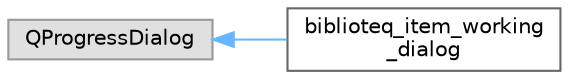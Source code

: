 digraph "Graphical Class Hierarchy"
{
 // LATEX_PDF_SIZE
  bgcolor="transparent";
  edge [fontname=Helvetica,fontsize=10,labelfontname=Helvetica,labelfontsize=10];
  node [fontname=Helvetica,fontsize=10,shape=box,height=0.2,width=0.4];
  rankdir="LR";
  Node0 [id="Node000000",label="QProgressDialog",height=0.2,width=0.4,color="grey60", fillcolor="#E0E0E0", style="filled",tooltip=" "];
  Node0 -> Node1 [id="edge40_Node000000_Node000001",dir="back",color="steelblue1",style="solid",tooltip=" "];
  Node1 [id="Node000001",label="biblioteq_item_working\l_dialog",height=0.2,width=0.4,color="grey40", fillcolor="white", style="filled",URL="$classbiblioteq__item__working__dialog.html",tooltip=" "];
}

